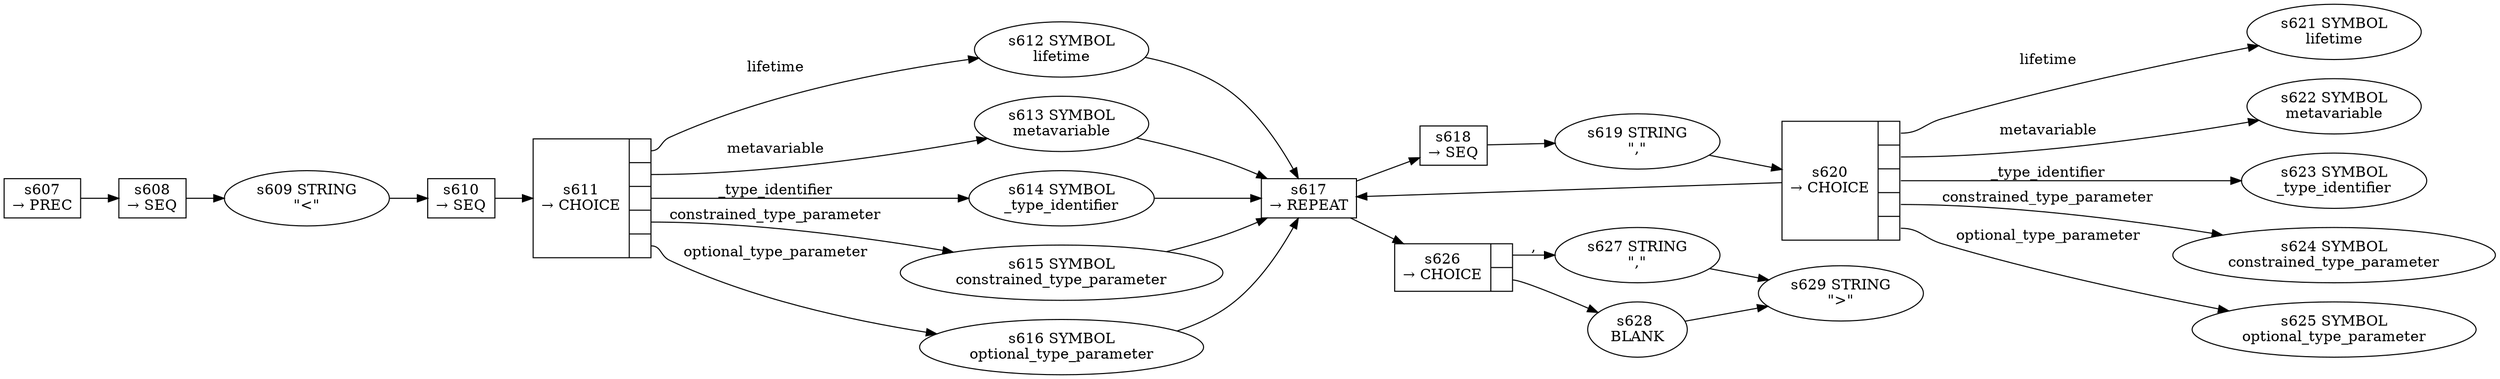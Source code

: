 
  digraph type_parameters {
  
    rankdir=LR;
  
    s607 [label="s607\n&rarr; PREC", shape=record, fixedsize=false, peripheries=1];
  s608 [label="s608\n&rarr; SEQ", shape=record, fixedsize=false, peripheries=1];
  s609 [label="s609 STRING\n\"<\""];
  s608 -> s609 [];
  s610 [label="s610\n&rarr; SEQ", shape=record, fixedsize=false, peripheries=1];
  s611 [label="{s611\n&rarr; CHOICE|{<p0>|<p1>|<p2>|<p3>|<p4>}}", shape=record, fixedsize=false, peripheries=1];
  s612 [label="s612 SYMBOL\nlifetime" href="rust-grammar.json.lifetime.dot.svg"];
  s611:p0 -> s612 [label="lifetime"];
  s613 [label="s613 SYMBOL\nmetavariable" href="rust-grammar.json.metavariable.dot.svg"];
  s611:p1 -> s613 [label="metavariable"];
  s614 [label="s614 SYMBOL\n_type_identifier" href="rust-grammar.json._type_identifier.dot.svg"];
  s611:p2 -> s614 [label="_type_identifier"];
  s615 [label="s615 SYMBOL\nconstrained_type_parameter" href="rust-grammar.json.constrained_type_parameter.dot.svg"];
  s611:p3 -> s615 [label="constrained_type_parameter"];
  s616 [label="s616 SYMBOL\noptional_type_parameter" href="rust-grammar.json.optional_type_parameter.dot.svg"];
  s611:p4 -> s616 [label="optional_type_parameter"];
  s610 -> s611 [];
  s617 [label="s617\n&rarr; REPEAT", shape=record, fixedsize=false, peripheries=1];
  s618 [label="s618\n&rarr; SEQ", shape=record, fixedsize=false, peripheries=1];
  s619 [label="s619 STRING\n\",\""];
  s618 -> s619 [];
  s620 [label="{s620\n&rarr; CHOICE|{<p0>|<p1>|<p2>|<p3>|<p4>}}", shape=record, fixedsize=false, peripheries=1];
  s621 [label="s621 SYMBOL\nlifetime" href="rust-grammar.json.lifetime.dot.svg"];
  s620:p0 -> s621 [label="lifetime"];
  s622 [label="s622 SYMBOL\nmetavariable" href="rust-grammar.json.metavariable.dot.svg"];
  s620:p1 -> s622 [label="metavariable"];
  s623 [label="s623 SYMBOL\n_type_identifier" href="rust-grammar.json._type_identifier.dot.svg"];
  s620:p2 -> s623 [label="_type_identifier"];
  s624 [label="s624 SYMBOL\nconstrained_type_parameter" href="rust-grammar.json.constrained_type_parameter.dot.svg"];
  s620:p3 -> s624 [label="constrained_type_parameter"];
  s625 [label="s625 SYMBOL\noptional_type_parameter" href="rust-grammar.json.optional_type_parameter.dot.svg"];
  s620:p4 -> s625 [label="optional_type_parameter"];
  s619 -> s620 [];
  s617 -> s618 [];
  s620 -> s617 [];
  s612 -> s617 [];
  s613 -> s617 [];
  s614 -> s617 [];
  s615 -> s617 [];
  s616 -> s617 [];
  s609 -> s610 [];
  s626 [label="{s626\n&rarr; CHOICE|{<p0>|<p1>}}", shape=record, fixedsize=false, peripheries=1];
  s627 [label="s627 STRING\n\",\""];
  s626:p0 -> s627 [label=","];
  s628 [label="s628 \nBLANK"];
  s626:p1 -> s628 [label=""];
  s617 -> s626 [];
  s629 [label="s629 STRING\n\">\""];
  s627 -> s629 [];
  s628 -> s629 [];
  s607 -> s608 [];
  
  }
  